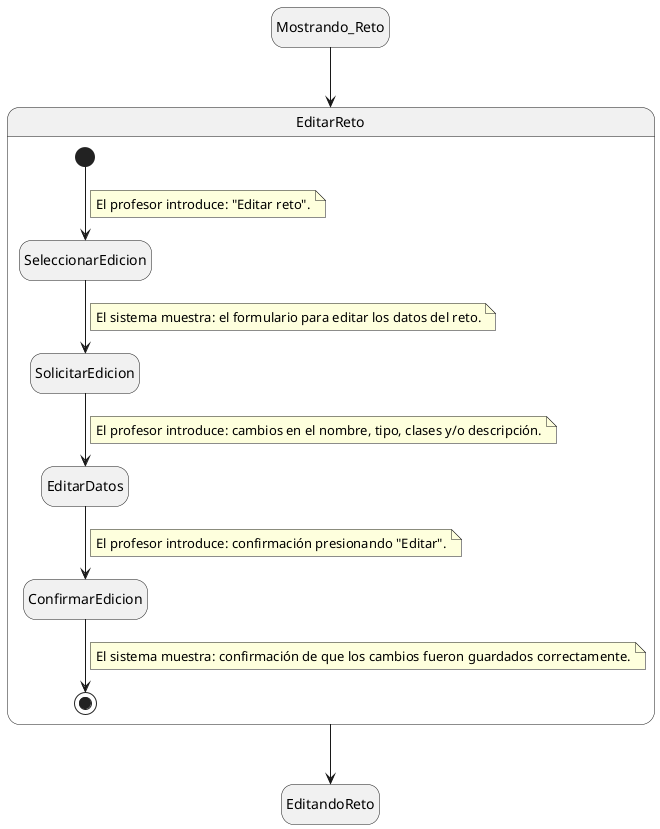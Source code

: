 @startuml EditarReto
hide empty description

state Mostrando_Reto
state EditandoReto

state EditarReto {
  [*] --> SeleccionarEdicion
    note on link
        El profesor introduce: "Editar reto".
    end note
  
  SeleccionarEdicion --> SolicitarEdicion
  note on link
      El sistema muestra: el formulario para editar los datos del reto.
  end note

  SolicitarEdicion --> EditarDatos
  note on link
      El profesor introduce: cambios en el nombre, tipo, clases y/o descripción.
  end note

  EditarDatos --> ConfirmarEdicion
  note on link
      El profesor introduce: confirmación presionando "Editar".
  end note

  ConfirmarEdicion --> [*]
  note on link
      El sistema muestra: confirmación de que los cambios fueron guardados correctamente.
  end note
}

Mostrando_Reto --> EditarReto
EditarReto --> EditandoReto

@enduml
